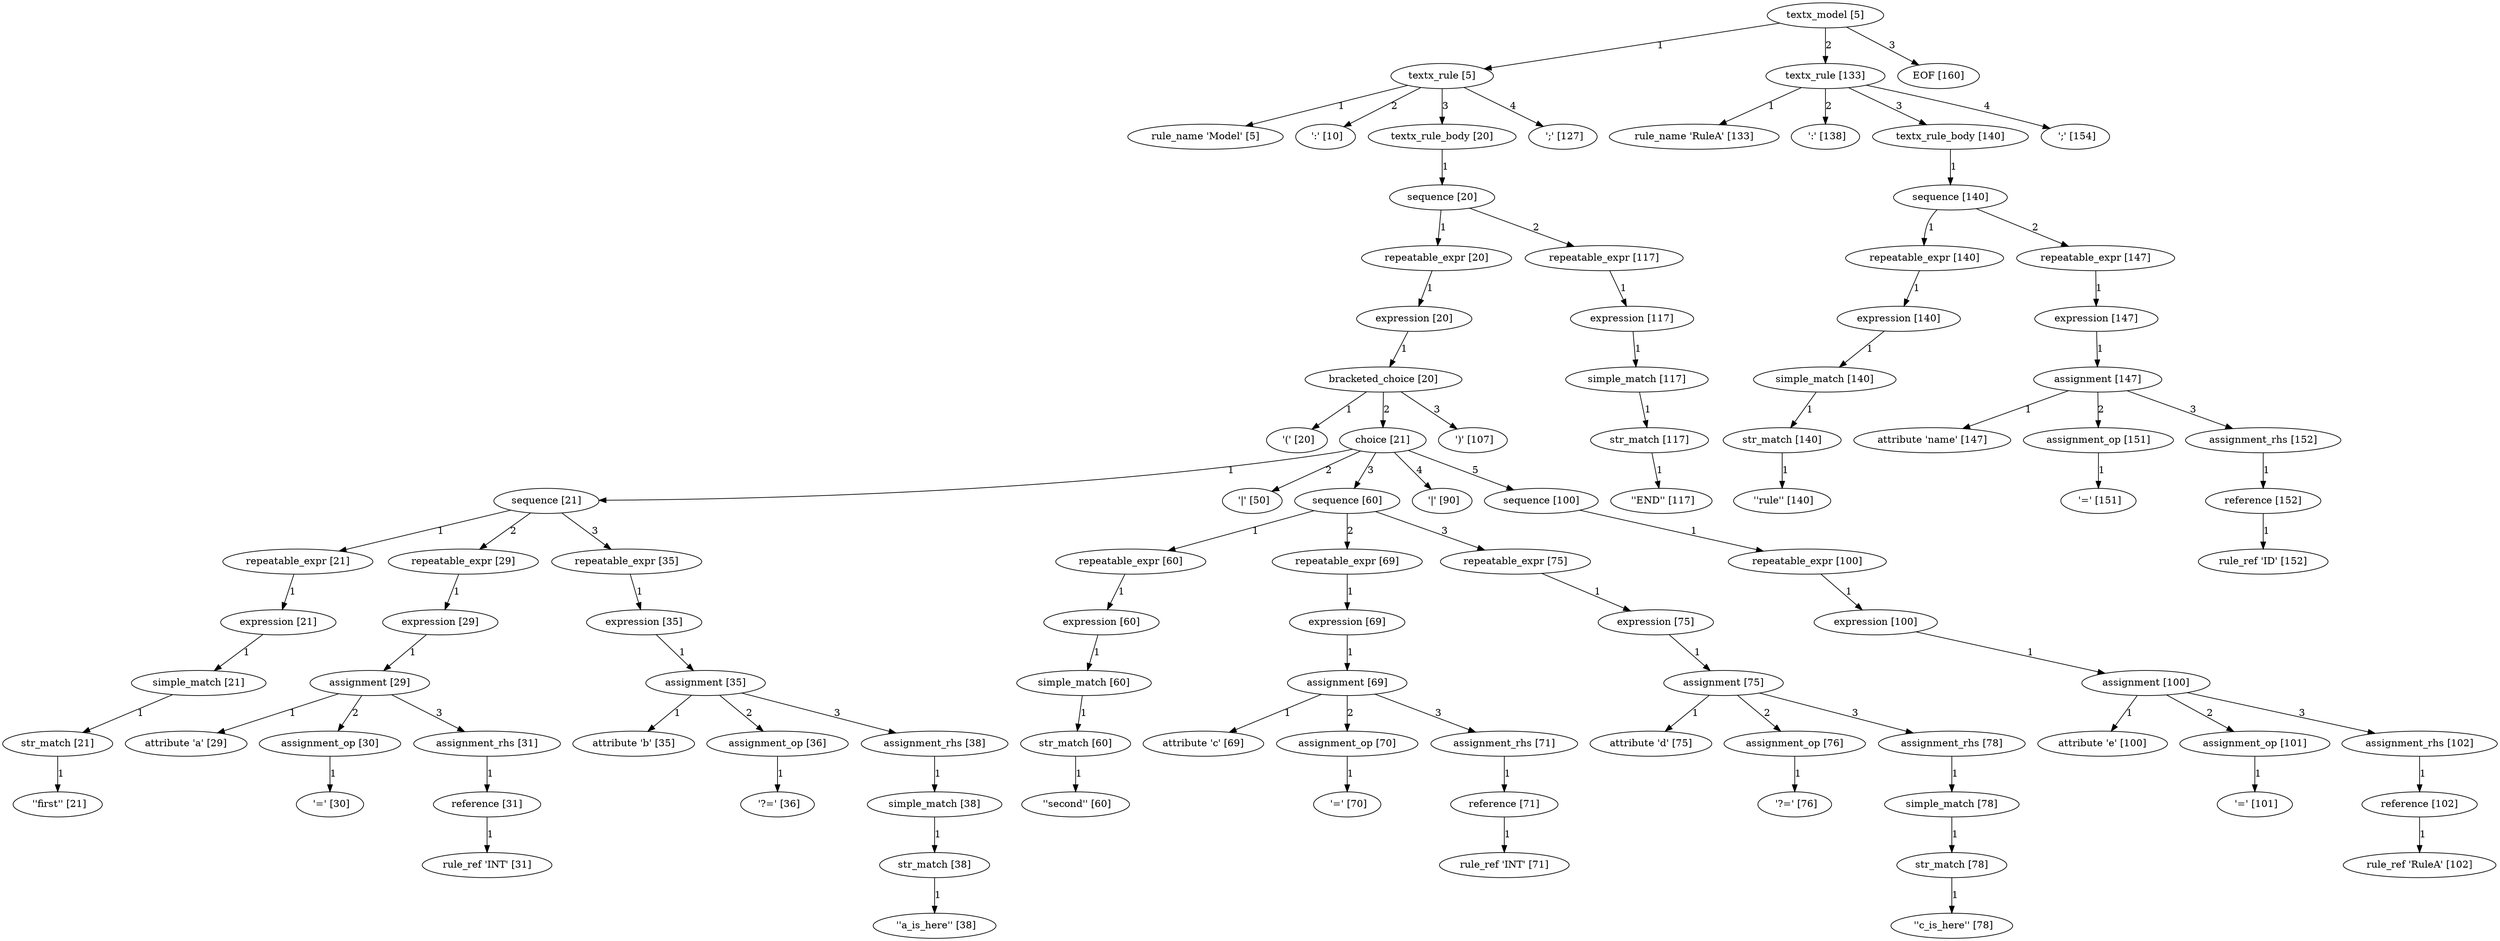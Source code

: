 digraph arpeggio_graph {
2306183906240 [label="textx_model [5]"];
2306183906240->2306183773376 [label="1"]

2306183773376 [label="textx_rule [5]"];
2306183773376->2306183446224 [label="1"]

2306183446224 [label="rule_name 'Model' [5]"];
2306183773376->2306183446336 [label="2"]

2306183446336 [label=" ':' [10]"];
2306183773376->2306183773248 [label="3"]

2306183773248 [label="textx_rule_body [20]"];
2306183773248->2306183773120 [label="1"]

2306183773120 [label="sequence [20]"];
2306183773120->2306183767616 [label="1"]

2306183767616 [label="repeatable_expr [20]"];
2306183767616->2306183766848 [label="1"]

2306183766848 [label="expression [20]"];
2306183766848->2306183766208 [label="1"]

2306183766208 [label="bracketed_choice [20]"];
2306183766208->2306183438384 [label="1"]

2306183438384 [label=" '(' [20]"];
2306183766208->2306183767360 [label="2"]

2306183767360 [label="choice [21]"];
2306183767360->2306183767744 [label="1"]

2306183767744 [label="sequence [21]"];
2306183767744->2306183770432 [label="1"]

2306183770432 [label="repeatable_expr [21]"];
2306183770432->2306183770688 [label="1"]

2306183770688 [label="expression [21]"];
2306183770688->2306183770944 [label="1"]

2306183770944 [label="simple_match [21]"];
2306183770944->2306183770560 [label="1"]

2306183770560 [label="str_match [21]"];
2306183770560->2306183439728 [label="1"]

2306183439728 [label=" ''first'' [21]"];
2306183767744->2306183772608 [label="2"]

2306183772608 [label="repeatable_expr [29]"];
2306183772608->2306183771328 [label="1"]

2306183771328 [label="expression [29]"];
2306183771328->2306183772736 [label="1"]

2306183772736 [label="assignment [29]"];
2306183772736->2306183445888 [label="1"]

2306183445888 [label="attribute 'a' [29]"];
2306183772736->2306183769920 [label="2"]

2306183769920 [label="assignment_op [30]"];
2306183769920->2306183438832 [label="1"]

2306183438832 [label=" '=' [30]"];
2306183772736->2306183770048 [label="3"]

2306183770048 [label="assignment_rhs [31]"];
2306183770048->2306183770176 [label="1"]

2306183770176 [label="reference [31]"];
2306183770176->2306183439280 [label="1"]

2306183439280 [label="rule_ref 'INT' [31]"];
2306183767744->2306183771712 [label="3"]

2306183771712 [label="repeatable_expr [35]"];
2306183771712->2306183771840 [label="1"]

2306183771840 [label="expression [35]"];
2306183771840->2306183771456 [label="1"]

2306183771456 [label="assignment [35]"];
2306183771456->2306183437376 [label="1"]

2306183437376 [label="attribute 'b' [35]"];
2306183771456->2306183772224 [label="2"]

2306183772224 [label="assignment_op [36]"];
2306183772224->2306183442304 [label="1"]

2306183442304 [label=" '?=' [36]"];
2306183771456->2306183770816 [label="3"]

2306183770816 [label="assignment_rhs [38]"];
2306183770816->2306183771968 [label="1"]

2306183771968 [label="simple_match [38]"];
2306183771968->2306183772096 [label="1"]

2306183772096 [label="str_match [38]"];
2306183772096->2306183441184 [label="1"]

2306183441184 [label=" ''a_is_here'' [38]"];
2306183767360->2306183441968 [label="2"]

2306183441968 [label=" '|' [50]"];
2306183767360->2306183765312 [label="3"]

2306183765312 [label="sequence [60]"];
2306183765312->2306183759168 [label="1"]

2306183759168 [label="repeatable_expr [60]"];
2306183759168->2306183765056 [label="1"]

2306183765056 [label="expression [60]"];
2306183765056->2306183758784 [label="1"]

2306183758784 [label="simple_match [60]"];
2306183758784->2306183771584 [label="1"]

2306183771584 [label="str_match [60]"];
2306183771584->2306183439840 [label="1"]

2306183439840 [label=" ''second'' [60]"];
2306183765312->2306183758656 [label="2"]

2306183758656 [label="repeatable_expr [69]"];
2306183758656->2306183758528 [label="1"]

2306183758528 [label="expression [69]"];
2306183758528->2306183759040 [label="1"]

2306183759040 [label="assignment [69]"];
2306183759040->2306183442080 [label="1"]

2306183442080 [label="attribute 'c' [69]"];
2306183759040->2306183758016 [label="2"]

2306183758016 [label="assignment_op [70]"];
2306183758016->2306183439952 [label="1"]

2306183439952 [label=" '=' [70]"];
2306183759040->2306183758400 [label="3"]

2306183758400 [label="assignment_rhs [71]"];
2306183758400->2306183757888 [label="1"]

2306183757888 [label="reference [71]"];
2306183757888->2306183439616 [label="1"]

2306183439616 [label="rule_ref 'INT' [71]"];
2306183765312->2306183765824 [label="3"]

2306183765824 [label="repeatable_expr [75]"];
2306183765824->2306183765952 [label="1"]

2306183765952 [label="expression [75]"];
2306183765952->2306183766080 [label="1"]

2306183766080 [label="assignment [75]"];
2306183766080->2306183440624 [label="1"]

2306183440624 [label="attribute 'd' [75]"];
2306183766080->2306183766592 [label="2"]

2306183766592 [label="assignment_op [76]"];
2306183766592->2306183440512 [label="1"]

2306183440512 [label=" '?=' [76]"];
2306183766080->2306183766336 [label="3"]

2306183766336 [label="assignment_rhs [78]"];
2306183766336->2306183766464 [label="1"]

2306183766464 [label="simple_match [78]"];
2306183766464->2306183765184 [label="1"]

2306183765184 [label="str_match [78]"];
2306183765184->2306183440848 [label="1"]

2306183440848 [label=" ''c_is_here'' [78]"];
2306183767360->2306183440288 [label="4"]

2306183440288 [label=" '|' [90]"];
2306183767360->2306183767488 [label="5"]

2306183767488 [label="sequence [100]"];
2306183767488->2306183767872 [label="1"]

2306183767872 [label="repeatable_expr [100]"];
2306183767872->2306183768000 [label="1"]

2306183768000 [label="expression [100]"];
2306183768000->2306183766720 [label="1"]

2306183766720 [label="assignment [100]"];
2306183766720->2306183437040 [label="1"]

2306183437040 [label="attribute 'e' [100]"];
2306183766720->2306183765568 [label="2"]

2306183765568 [label="assignment_op [101]"];
2306183765568->2306183436368 [label="1"]

2306183436368 [label=" '=' [101]"];
2306183766720->2306183768128 [label="3"]

2306183768128 [label="assignment_rhs [102]"];
2306183768128->2306183765440 [label="1"]

2306183765440 [label="reference [102]"];
2306183765440->2306183441520 [label="1"]

2306183441520 [label="rule_ref 'RuleA' [102]"];
2306183766208->2306183440736 [label="3"]

2306183440736 [label=" ')' [107]"];
2306183773120->2306183772864 [label="2"]

2306183772864 [label="repeatable_expr [117]"];
2306183772864->2306183766976 [label="1"]

2306183766976 [label="expression [117]"];
2306183766976->2306183767104 [label="1"]

2306183767104 [label="simple_match [117]"];
2306183767104->2306183767232 [label="1"]

2306183767232 [label="str_match [117]"];
2306183767232->2306183446112 [label="1"]

2306183446112 [label=" ''END'' [117]"];
2306183773376->2306183442192 [label="4"]

2306183442192 [label=" ';' [127]"];
2306183906240->2306183906624 [label="2"]

2306183906624 [label="textx_rule [133]"];
2306183906624->2306183438048 [label="1"]

2306183438048 [label="rule_name 'RuleA' [133]"];
2306183906624->2306183439504 [label="2"]

2306183439504 [label=" ':' [138]"];
2306183906624->2306183906496 [label="3"]

2306183906496 [label="textx_rule_body [140]"];
2306183906496->2306183906368 [label="1"]

2306183906368 [label="sequence [140]"];
2306183906368->2306183773888 [label="1"]

2306183773888 [label="repeatable_expr [140]"];
2306183773888->2306183773760 [label="1"]

2306183773760 [label="expression [140]"];
2306183773760->2306183773632 [label="1"]

2306183773632 [label="simple_match [140]"];
2306183773632->2306183772992 [label="1"]

2306183772992 [label="str_match [140]"];
2306183772992->2306183444208 [label="1"]

2306183444208 [label=" ''rule'' [140]"];
2306183906368->2306183906112 [label="2"]

2306183906112 [label="repeatable_expr [147]"];
2306183906112->2306183905984 [label="1"]

2306183905984 [label="expression [147]"];
2306183905984->2306183905856 [label="1"]

2306183905856 [label="assignment [147]"];
2306183905856->2306183444320 [label="1"]

2306183444320 [label="attribute 'name' [147]"];
2306183905856->2306183905344 [label="2"]

2306183905344 [label="assignment_op [151]"];
2306183905344->2306183444432 [label="1"]

2306183444432 [label=" '=' [151]"];
2306183905856->2306183905728 [label="3"]

2306183905728 [label="assignment_rhs [152]"];
2306183905728->2306183905600 [label="1"]

2306183905600 [label="reference [152]"];
2306183905600->2306183444544 [label="1"]

2306183444544 [label="rule_ref 'ID' [152]"];
2306183906624->2306183444656 [label="4"]

2306183444656 [label=" ';' [154]"];
2306183906240->2306183440960 [label="3"]

2306183440960 [label="EOF [160]"];
}